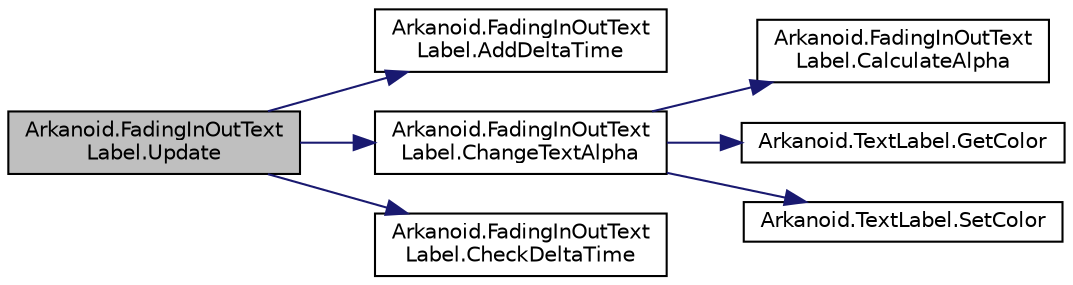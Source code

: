 digraph "Arkanoid.FadingInOutTextLabel.Update"
{
 // INTERACTIVE_SVG=YES
  edge [fontname="Helvetica",fontsize="10",labelfontname="Helvetica",labelfontsize="10"];
  node [fontname="Helvetica",fontsize="10",shape=record];
  rankdir="LR";
  Node18 [label="Arkanoid.FadingInOutText\lLabel.Update",height=0.2,width=0.4,color="black", fillcolor="grey75", style="filled", fontcolor="black"];
  Node18 -> Node19 [color="midnightblue",fontsize="10",style="solid",fontname="Helvetica"];
  Node19 [label="Arkanoid.FadingInOutText\lLabel.AddDeltaTime",height=0.2,width=0.4,color="black", fillcolor="white", style="filled",URL="$class_arkanoid_1_1_fading_in_out_text_label.html#ac42ed044a8d12bd9c3c867b1ae2b5efd"];
  Node18 -> Node20 [color="midnightblue",fontsize="10",style="solid",fontname="Helvetica"];
  Node20 [label="Arkanoid.FadingInOutText\lLabel.ChangeTextAlpha",height=0.2,width=0.4,color="black", fillcolor="white", style="filled",URL="$class_arkanoid_1_1_fading_in_out_text_label.html#a6828381feecc65683284cf82e001c5ec"];
  Node20 -> Node21 [color="midnightblue",fontsize="10",style="solid",fontname="Helvetica"];
  Node21 [label="Arkanoid.FadingInOutText\lLabel.CalculateAlpha",height=0.2,width=0.4,color="black", fillcolor="white", style="filled",URL="$class_arkanoid_1_1_fading_in_out_text_label.html#a39bf2b3a72065ad134de379a54505ae2"];
  Node20 -> Node22 [color="midnightblue",fontsize="10",style="solid",fontname="Helvetica"];
  Node22 [label="Arkanoid.TextLabel.GetColor",height=0.2,width=0.4,color="black", fillcolor="white", style="filled",URL="$class_arkanoid_1_1_text_label.html#accd3f1bb6bc8e6b880564ede5cffbe44",tooltip="Current font color "];
  Node20 -> Node23 [color="midnightblue",fontsize="10",style="solid",fontname="Helvetica"];
  Node23 [label="Arkanoid.TextLabel.SetColor",height=0.2,width=0.4,color="black", fillcolor="white", style="filled",URL="$class_arkanoid_1_1_text_label.html#a872dfda8abfe37f394090dd419d83ca9",tooltip="Set font color "];
  Node18 -> Node24 [color="midnightblue",fontsize="10",style="solid",fontname="Helvetica"];
  Node24 [label="Arkanoid.FadingInOutText\lLabel.CheckDeltaTime",height=0.2,width=0.4,color="black", fillcolor="white", style="filled",URL="$class_arkanoid_1_1_fading_in_out_text_label.html#a0ded8924bc2600c1bb6c56aec4b5992a"];
}
